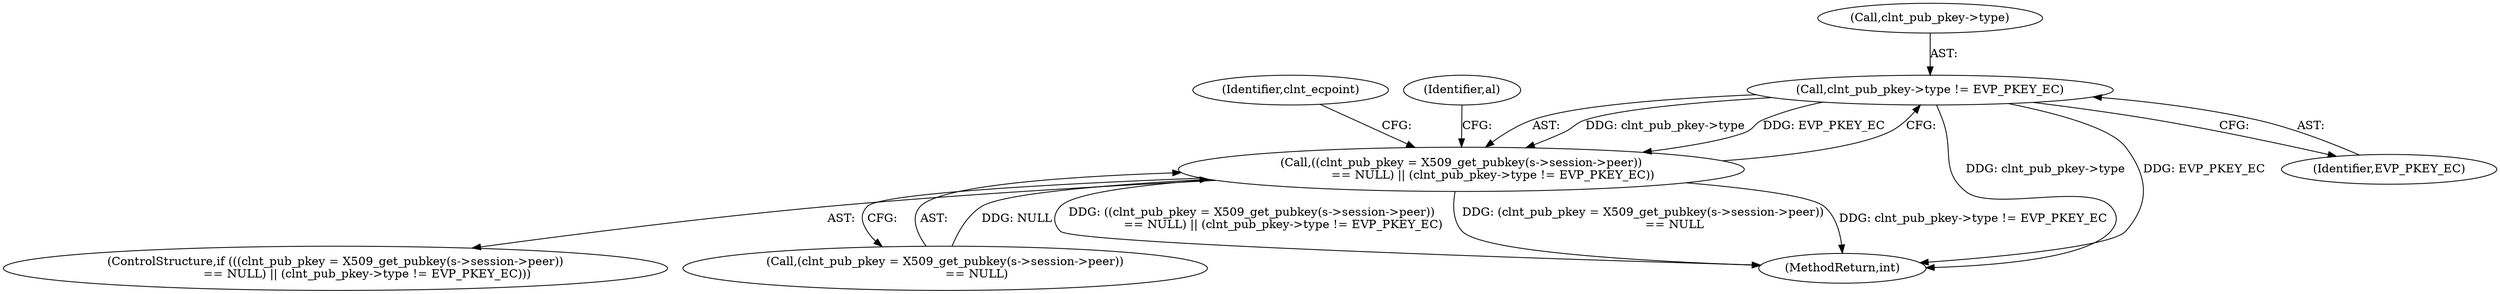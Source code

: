 digraph "0_openssl_3c66a669dfc7b3792f7af0758ea26fe8502ce70c@pointer" {
"1001374" [label="(Call,clnt_pub_pkey->type != EVP_PKEY_EC)"];
"1001363" [label="(Call,((clnt_pub_pkey = X509_get_pubkey(s->session->peer))\n                 == NULL) || (clnt_pub_pkey->type != EVP_PKEY_EC))"];
"1001362" [label="(ControlStructure,if (((clnt_pub_pkey = X509_get_pubkey(s->session->peer))\n                 == NULL) || (clnt_pub_pkey->type != EVP_PKEY_EC)))"];
"1001363" [label="(Call,((clnt_pub_pkey = X509_get_pubkey(s->session->peer))\n                 == NULL) || (clnt_pub_pkey->type != EVP_PKEY_EC))"];
"1001364" [label="(Call,(clnt_pub_pkey = X509_get_pubkey(s->session->peer))\n                 == NULL)"];
"1002162" [label="(MethodReturn,int)"];
"1001375" [label="(Call,clnt_pub_pkey->type)"];
"1001378" [label="(Identifier,EVP_PKEY_EC)"];
"1001390" [label="(Identifier,clnt_ecpoint)"];
"1001381" [label="(Identifier,al)"];
"1001374" [label="(Call,clnt_pub_pkey->type != EVP_PKEY_EC)"];
"1001374" -> "1001363"  [label="AST: "];
"1001374" -> "1001378"  [label="CFG: "];
"1001375" -> "1001374"  [label="AST: "];
"1001378" -> "1001374"  [label="AST: "];
"1001363" -> "1001374"  [label="CFG: "];
"1001374" -> "1002162"  [label="DDG: clnt_pub_pkey->type"];
"1001374" -> "1002162"  [label="DDG: EVP_PKEY_EC"];
"1001374" -> "1001363"  [label="DDG: clnt_pub_pkey->type"];
"1001374" -> "1001363"  [label="DDG: EVP_PKEY_EC"];
"1001363" -> "1001362"  [label="AST: "];
"1001363" -> "1001364"  [label="CFG: "];
"1001364" -> "1001363"  [label="AST: "];
"1001381" -> "1001363"  [label="CFG: "];
"1001390" -> "1001363"  [label="CFG: "];
"1001363" -> "1002162"  [label="DDG: ((clnt_pub_pkey = X509_get_pubkey(s->session->peer))\n                 == NULL) || (clnt_pub_pkey->type != EVP_PKEY_EC)"];
"1001363" -> "1002162"  [label="DDG: (clnt_pub_pkey = X509_get_pubkey(s->session->peer))\n                 == NULL"];
"1001363" -> "1002162"  [label="DDG: clnt_pub_pkey->type != EVP_PKEY_EC"];
"1001364" -> "1001363"  [label="DDG: NULL"];
}
